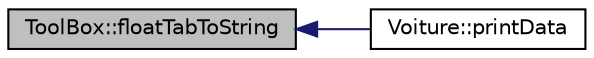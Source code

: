 digraph "ToolBox::floatTabToString"
{
  edge [fontname="Helvetica",fontsize="10",labelfontname="Helvetica",labelfontsize="10"];
  node [fontname="Helvetica",fontsize="10",shape=record];
  rankdir="LR";
  Node7 [label="ToolBox::floatTabToString",height=0.2,width=0.4,color="black", fillcolor="grey75", style="filled", fontcolor="black"];
  Node7 -> Node8 [dir="back",color="midnightblue",fontsize="10",style="solid"];
  Node8 [label="Voiture::printData",height=0.2,width=0.4,color="black", fillcolor="white", style="filled",URL="$class_voiture.html#a3d786c35df10757794b241134f5e2f2e",tooltip="Prints the car informations. "];
}
